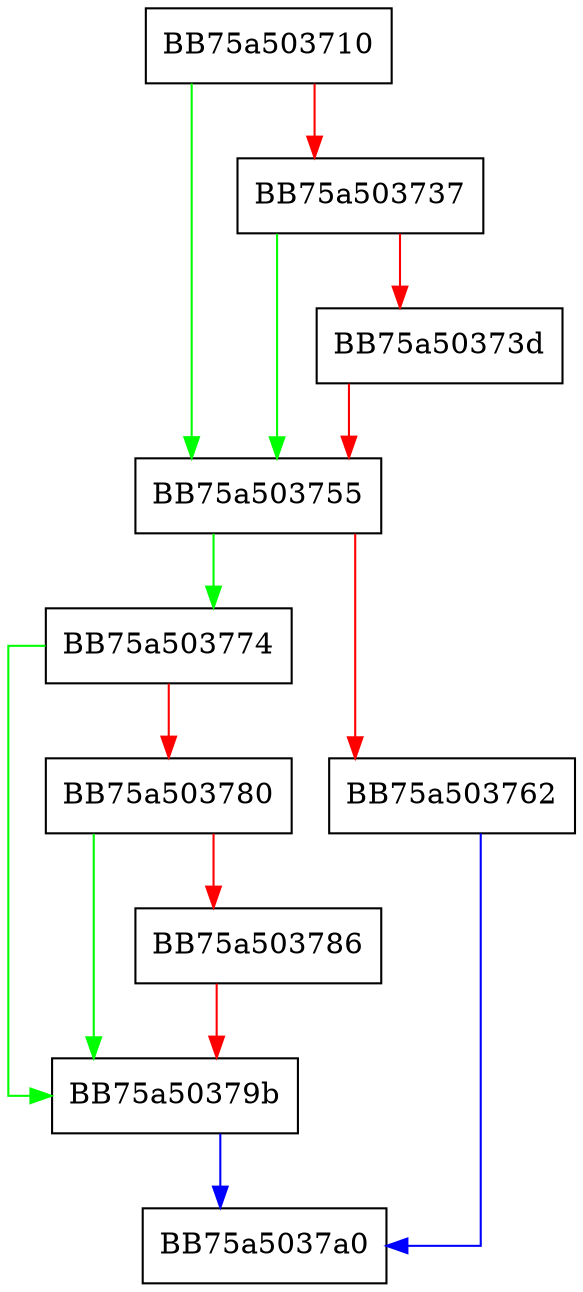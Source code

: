 digraph MpContainerOpenObject {
  node [shape="box"];
  graph [splines=ortho];
  BB75a503710 -> BB75a503755 [color="green"];
  BB75a503710 -> BB75a503737 [color="red"];
  BB75a503737 -> BB75a503755 [color="green"];
  BB75a503737 -> BB75a50373d [color="red"];
  BB75a50373d -> BB75a503755 [color="red"];
  BB75a503755 -> BB75a503774 [color="green"];
  BB75a503755 -> BB75a503762 [color="red"];
  BB75a503762 -> BB75a5037a0 [color="blue"];
  BB75a503774 -> BB75a50379b [color="green"];
  BB75a503774 -> BB75a503780 [color="red"];
  BB75a503780 -> BB75a50379b [color="green"];
  BB75a503780 -> BB75a503786 [color="red"];
  BB75a503786 -> BB75a50379b [color="red"];
  BB75a50379b -> BB75a5037a0 [color="blue"];
}